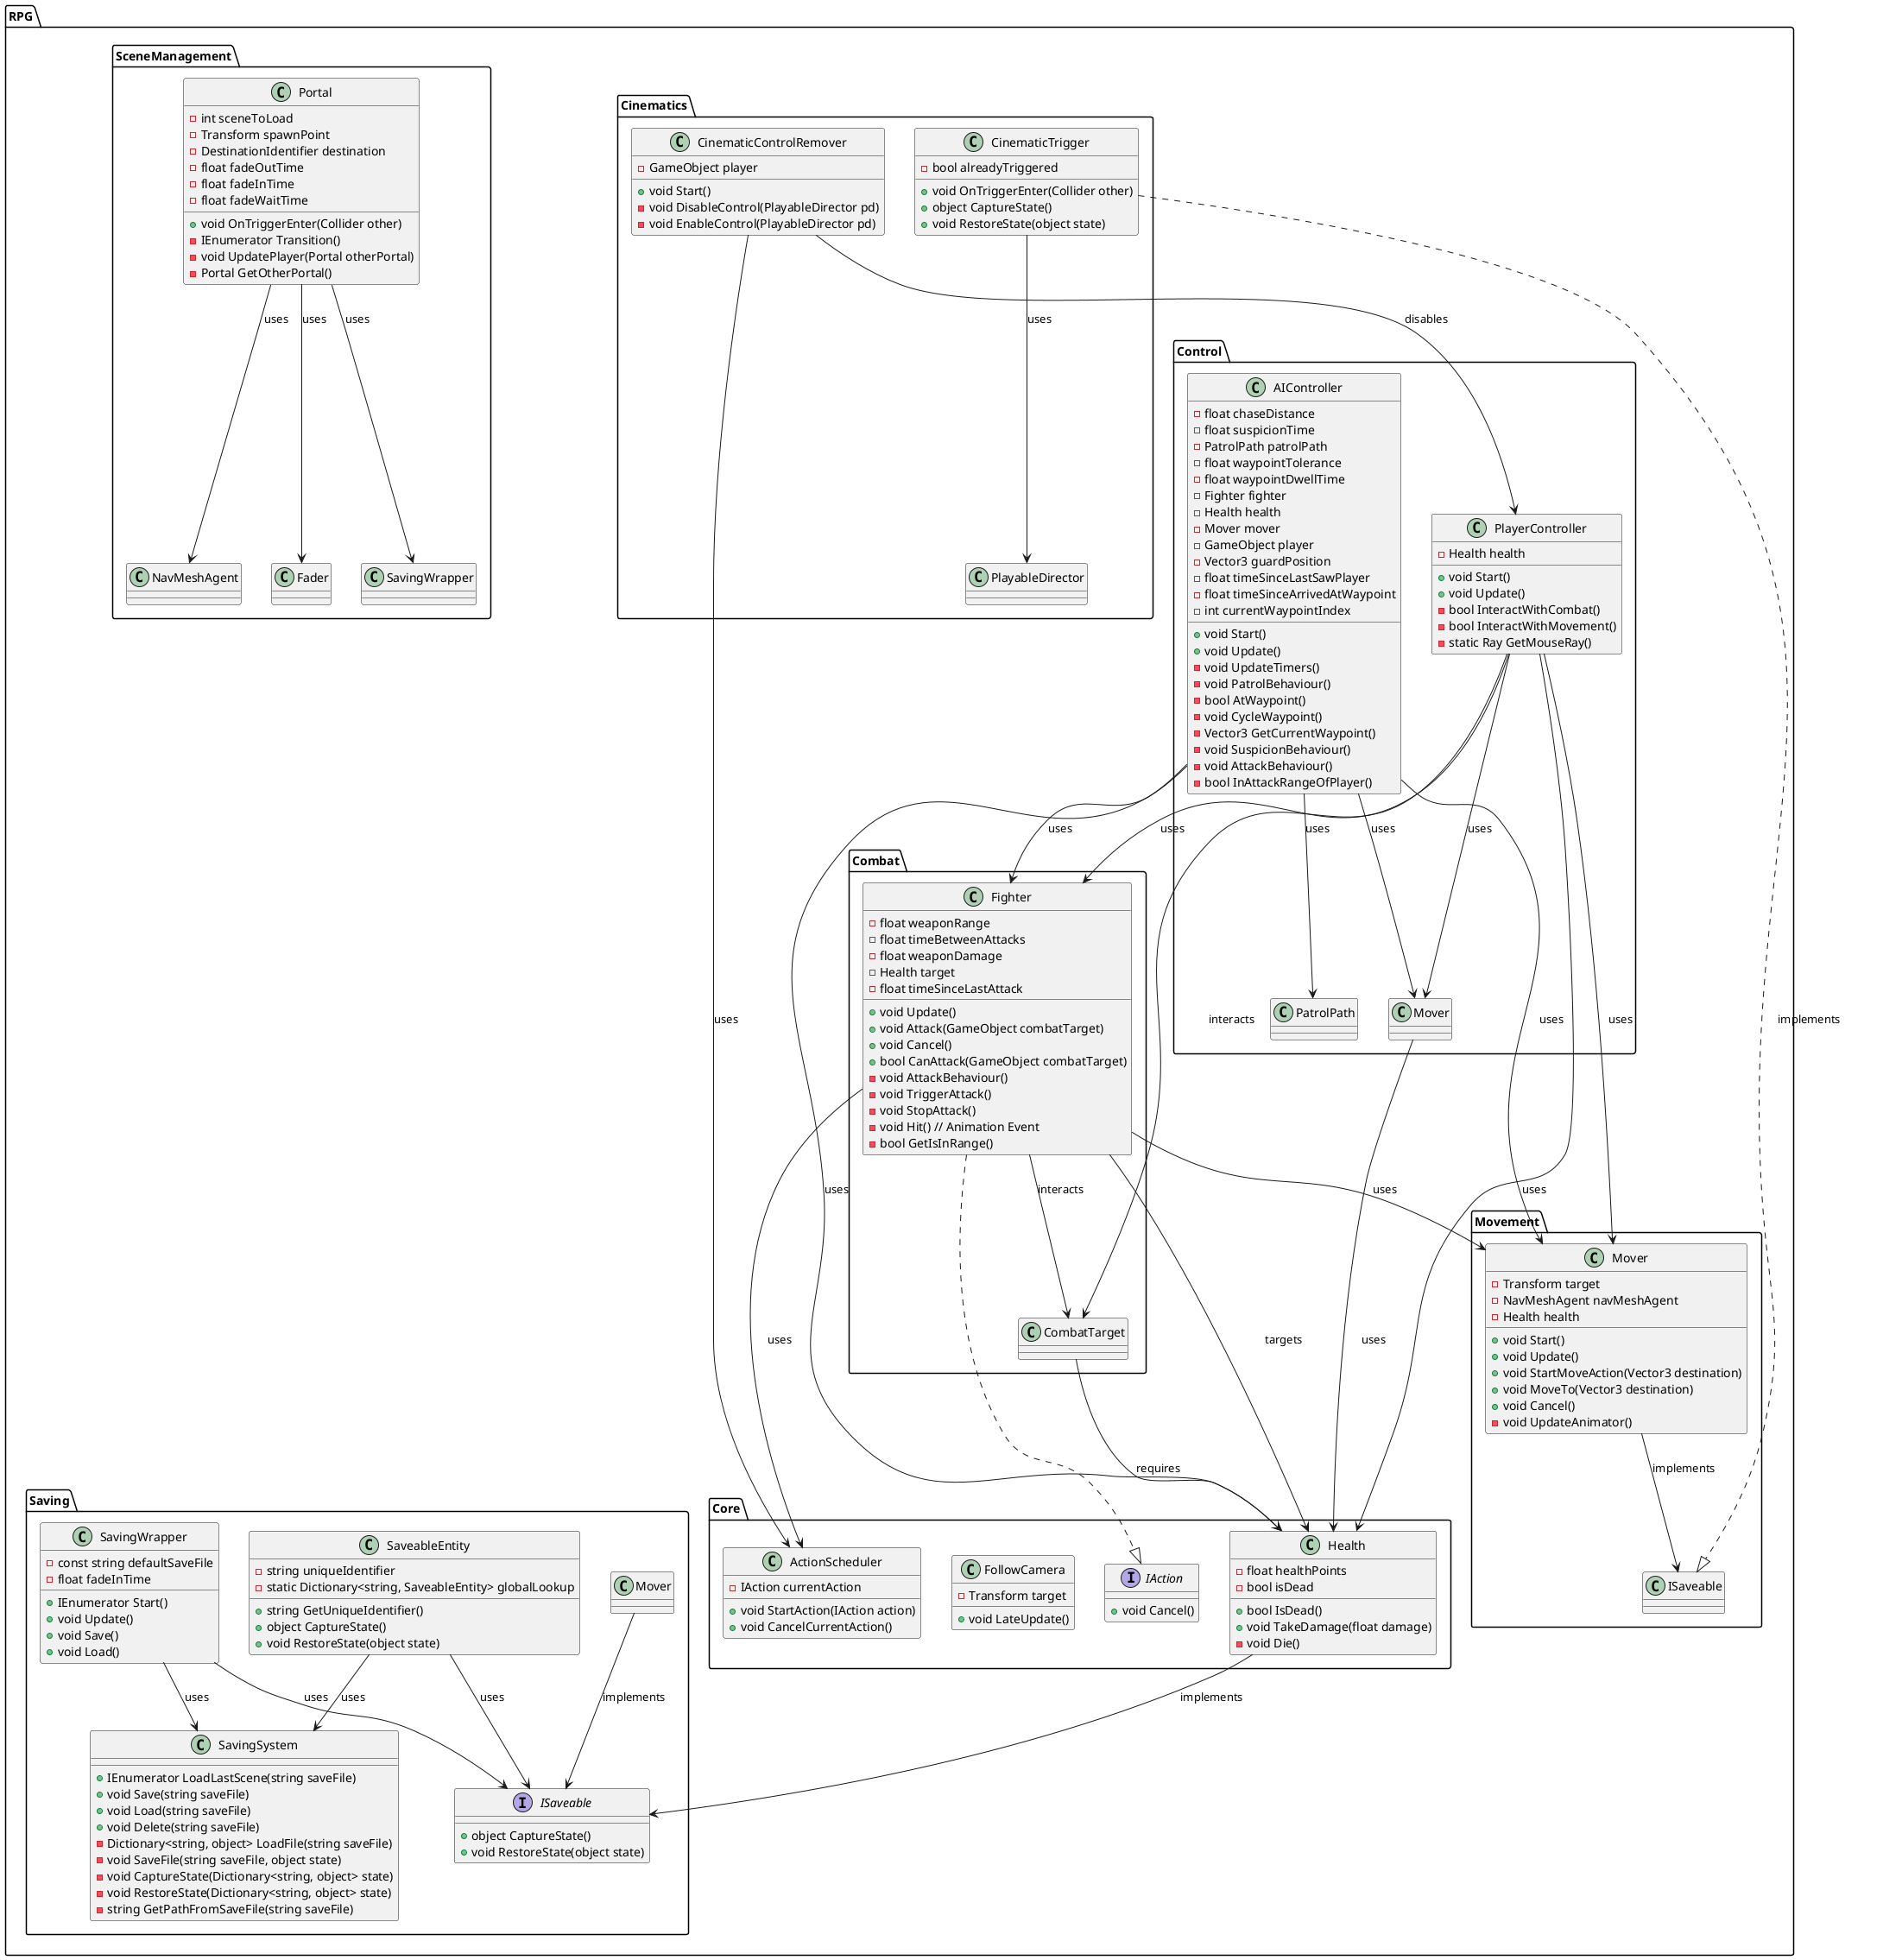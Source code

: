 @startuml RPG
namespace RPG.Combat {
    class Fighter {
        -float weaponRange
        -float timeBetweenAttacks
        -float weaponDamage
        -Health target
        -float timeSinceLastAttack
        +void Update()
        +void Attack(GameObject combatTarget)
        +void Cancel()
        +bool CanAttack(GameObject combatTarget)
        -void AttackBehaviour()
        -void TriggerAttack()
        -void StopAttack()
        -void Hit() // Animation Event
        -bool GetIsInRange()
    }

    class CombatTarget {
    }

    Fighter --> CombatTarget : interacts
}

namespace RPG.Control {
    class PlayerController {
        -Health health
        +void Start()
        +void Update()
        -bool InteractWithCombat()
        -bool InteractWithMovement()
        -static Ray GetMouseRay()
    }

    class AIController {
        -float chaseDistance
        -float suspicionTime
        -PatrolPath patrolPath
        -float waypointTolerance
        -float waypointDwellTime
        -Fighter fighter
        -Health health
        -Mover mover
        -GameObject player
        -Vector3 guardPosition
        -float timeSinceLastSawPlayer
        -float timeSinceArrivedAtWaypoint
        -int currentWaypointIndex
        +void Start()
        +void Update()
        -void UpdateTimers()
        -void PatrolBehaviour()
        -bool AtWaypoint()
        -void CycleWaypoint()
        -Vector3 GetCurrentWaypoint()
        -void SuspicionBehaviour()
        -void AttackBehaviour()
        -bool InAttackRangeOfPlayer()
    }

    PlayerController --> Fighter : uses
    PlayerController --> Mover : uses
    PlayerController --> CombatTarget : interacts
    AIController --> Fighter : uses
    AIController --> Mover : uses
    AIController --> PatrolPath : uses
}

namespace RPG.Core {
    interface IAction {
        +void Cancel()
    }
    class ActionScheduler {
        -IAction currentAction
        +void StartAction(IAction action)
        +void CancelCurrentAction()
    }
    class FollowCamera {
        -Transform target
        +void LateUpdate()
    }
    class Health {
        -float healthPoints
        -bool isDead
        +bool IsDead()
        +void TakeDamage(float damage)
        -void Die()
    }
    Fighter --> Health : targets
    CombatTarget --> Health : requires
    PlayerController --> Health : uses
    AIController --> Health : uses
    Mover --> Health : uses
    Fighter ..|> IAction
    Fighter --> ActionScheduler : uses
}

namespace RPG.Movement {
    class Mover {
        -Transform target
        -NavMeshAgent navMeshAgent
        -Health health
        +void Start()
        +void Update()
        +void StartMoveAction(Vector3 destination)
        +void MoveTo(Vector3 destination)
        +void Cancel()
        -void UpdateAnimator()
    }
    Fighter --> Mover : uses
    PlayerController --> Mover : uses
    AIController --> Mover : uses
    Mover --> ISaveable : implements
}

namespace RPG.Cinematics {
    class CinematicControlRemover {
        -GameObject player
        +void Start()
        -void DisableControl(PlayableDirector pd)
        -void EnableControl(PlayableDirector pd)
    }

    class CinematicTrigger {
        -bool alreadyTriggered
        +void OnTriggerEnter(Collider other)
        +object CaptureState()
        +void RestoreState(object state)
    }

    CinematicControlRemover --> PlayerController : disables
    CinematicControlRemover --> ActionScheduler : uses
    CinematicTrigger --> PlayableDirector : uses
    CinematicTrigger ..|> ISaveable : implements
}

namespace RPG.SceneManagement {
    class Portal {
        -int sceneToLoad
        -Transform spawnPoint
        -DestinationIdentifier destination
        -float fadeOutTime
        -float fadeInTime
        -float fadeWaitTime
        +void OnTriggerEnter(Collider other)
        -IEnumerator Transition()
        -void UpdatePlayer(Portal otherPortal)
        -Portal GetOtherPortal()
    }

    Portal --> Fader : uses
    Portal --> SavingWrapper : uses
    Portal --> NavMeshAgent : uses
}

namespace RPG.Saving {
    interface ISaveable {
        +object CaptureState()
        +void RestoreState(object state)
    }

    class SaveableEntity {
        -string uniqueIdentifier
        -static Dictionary<string, SaveableEntity> globalLookup
        +string GetUniqueIdentifier()
        +object CaptureState()
        +void RestoreState(object state)
    }

    class SavingSystem {
        +IEnumerator LoadLastScene(string saveFile)
        +void Save(string saveFile)
        +void Load(string saveFile)
        +void Delete(string saveFile)
        -Dictionary<string, object> LoadFile(string saveFile)
        -void SaveFile(string saveFile, object state)
        -void CaptureState(Dictionary<string, object> state)
        -void RestoreState(Dictionary<string, object> state)
        -string GetPathFromSaveFile(string saveFile)
    }

    class SavingWrapper {
        -const string defaultSaveFile
        -float fadeInTime
        +IEnumerator Start()
        +void Update()
        +void Save()
        +void Load()
    }

    SaveableEntity --> ISaveable : uses
    SaveableEntity --> SavingSystem : uses
    SavingWrapper --> SavingSystem : uses
    SavingWrapper --> ISaveable : uses
    Health --> ISaveable : implements
    Mover --> ISaveable : implements
}
@enduml
